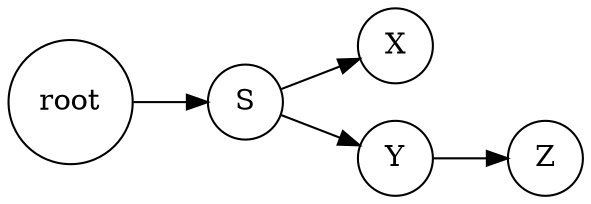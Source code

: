 digraph {
  rankdir=LR;
  size="8,5"
  node[shape=circle,label=""];
  root[label="root"];
  X[label="X"];
  S[label="S"];
  Y[label="Y"];
  Z[label="Z"];
  root -> S[label=""];
  S -> Y[label=""];
  S -> X[label=""];
  Y -> Z[label=""];
}